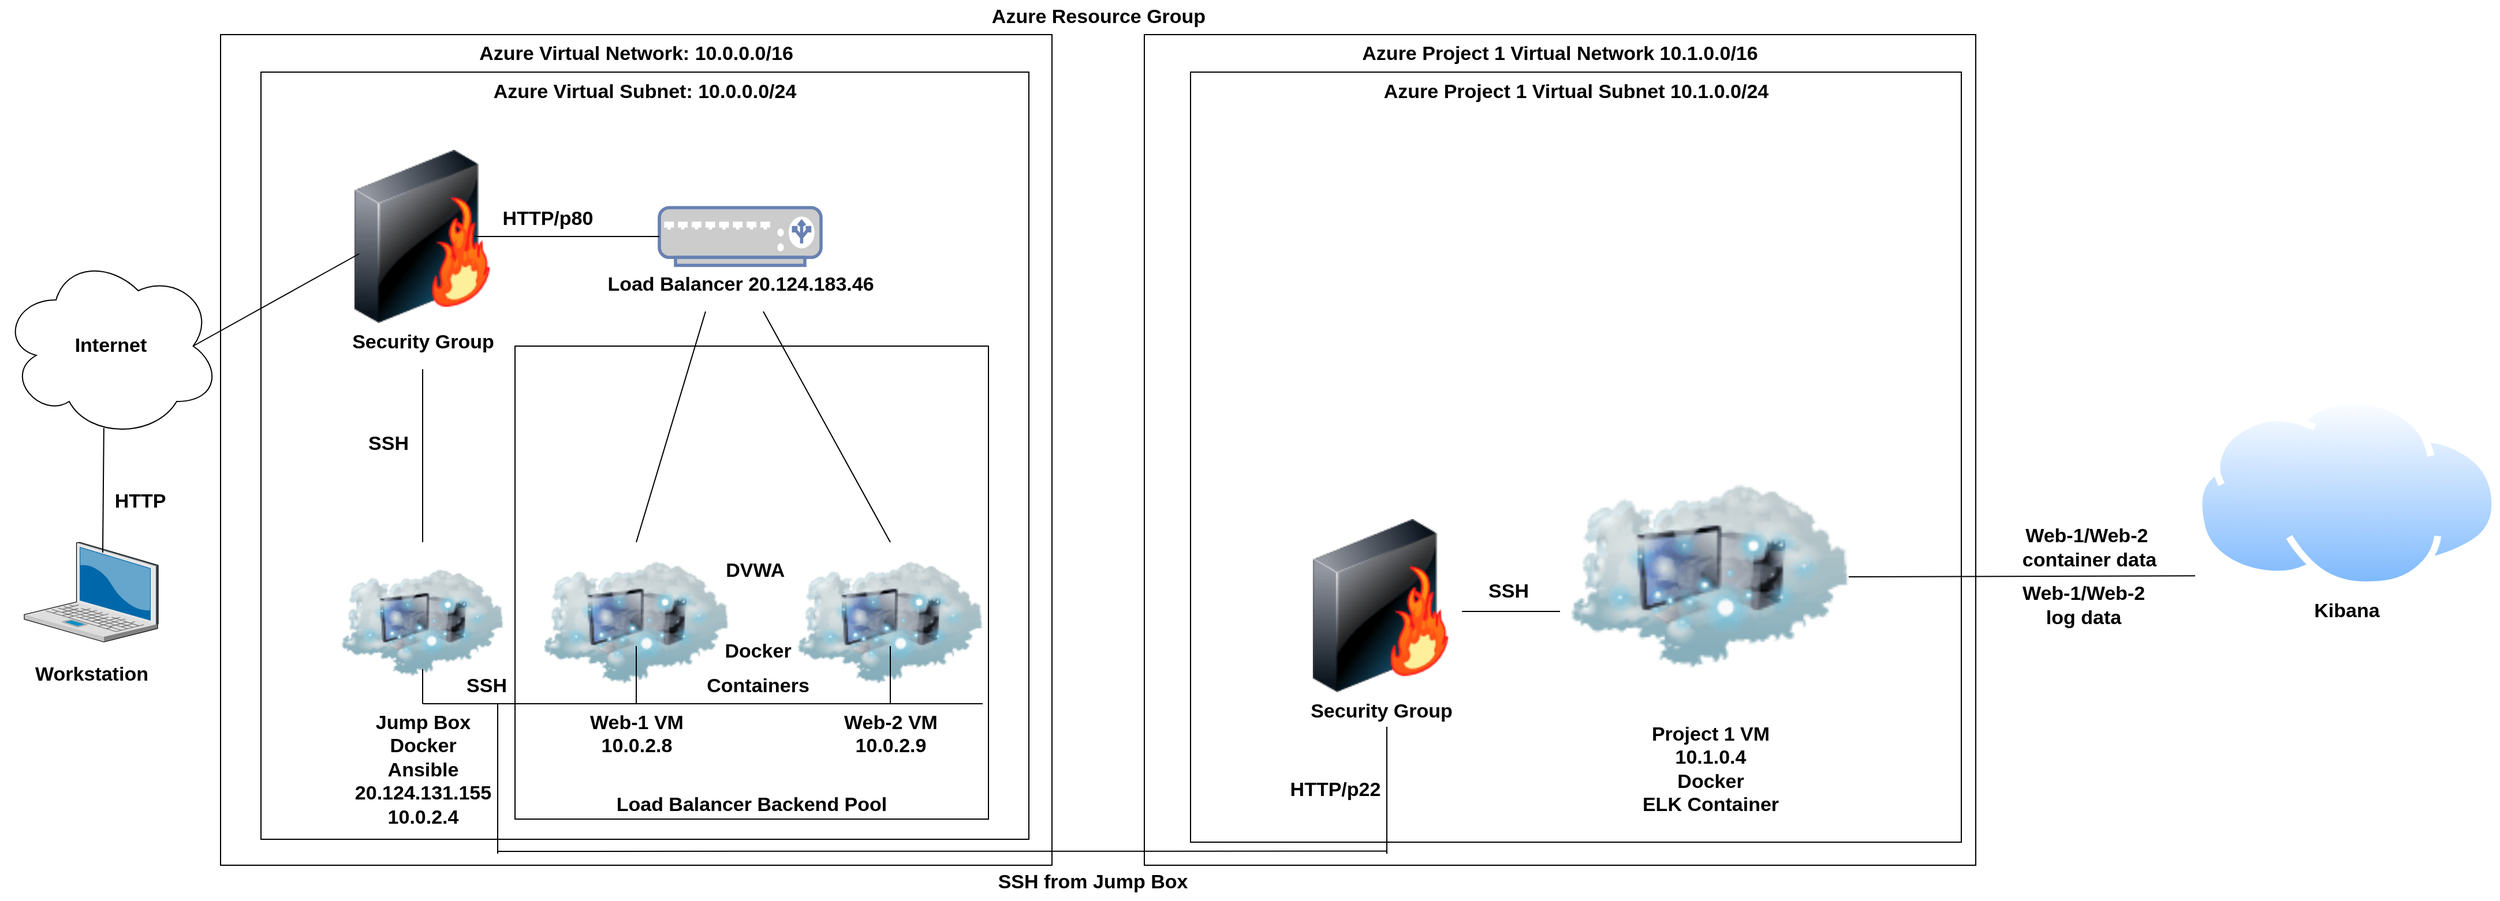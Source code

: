 <mxfile version="16.4.7" type="google"><diagram id="uGtV7cL21EwhAg4FLkrB" name="Page-1"><mxGraphModel dx="1422" dy="762" grid="1" gridSize="10" guides="1" tooltips="1" connect="1" arrows="1" fold="1" page="1" pageScale="1" pageWidth="850" pageHeight="1100" math="0" shadow="0"><root><mxCell id="0"/><mxCell id="1" parent="0"/><mxCell id="BBER4T7s18I5VJmNDOYU-1" value="&lt;font style=&quot;font-size: 17px&quot;&gt;Azure Virtual Network: 10.0.0.0/16&lt;br&gt;&lt;br&gt;&lt;/font&gt;" style="whiteSpace=wrap;html=1;aspect=fixed;fontStyle=1;labelPosition=center;verticalLabelPosition=middle;align=center;verticalAlign=top;" parent="1" vertex="1"><mxGeometry x="200" y="40" width="720" height="720" as="geometry"/></mxCell><mxCell id="BBER4T7s18I5VJmNDOYU-2" value="Azure Resource Group" style="text;html=1;align=center;verticalAlign=middle;resizable=0;points=[];autosize=1;strokeColor=none;fillColor=none;fontStyle=1;fontSize=17;" parent="1" vertex="1"><mxGeometry x="860" y="10" width="200" height="30" as="geometry"/></mxCell><mxCell id="BBER4T7s18I5VJmNDOYU-4" value="&lt;b&gt;Azure Virtual Subnet: 10.0.0.0/24&lt;/b&gt;" style="whiteSpace=wrap;html=1;aspect=fixed;labelBackgroundColor=#ffffff;fontSize=17;fontColor=none;verticalAlign=top;" parent="1" vertex="1"><mxGeometry x="235" y="72.5" width="665" height="665" as="geometry"/></mxCell><mxCell id="BBER4T7s18I5VJmNDOYU-5" value="" style="verticalLabelPosition=bottom;sketch=0;aspect=fixed;html=1;verticalAlign=top;strokeColor=none;align=center;outlineConnect=0;shape=mxgraph.citrix.laptop_2;labelBackgroundColor=#ffffff;fontSize=17;fontColor=none;" parent="1" vertex="1"><mxGeometry x="30" y="480" width="116" height="86.5" as="geometry"/></mxCell><mxCell id="BBER4T7s18I5VJmNDOYU-8" value="&lt;b&gt;Workstation&lt;/b&gt;" style="text;html=1;align=center;verticalAlign=middle;resizable=0;points=[];autosize=1;strokeColor=none;fillColor=none;fontSize=17;fontColor=none;" parent="1" vertex="1"><mxGeometry x="33" y="580" width="110" height="30" as="geometry"/></mxCell><mxCell id="BBER4T7s18I5VJmNDOYU-9" value="&lt;b&gt;Internet&lt;/b&gt;" style="ellipse;shape=cloud;whiteSpace=wrap;html=1;labelBackgroundColor=#ffffff;fontSize=17;fontColor=none;" parent="1" vertex="1"><mxGeometry x="10" y="230" width="190" height="160" as="geometry"/></mxCell><mxCell id="BBER4T7s18I5VJmNDOYU-11" value="&lt;font color=&quot;#000000&quot;&gt;&lt;b&gt;Load Balancer 20.124.183.46&lt;/b&gt;&lt;/font&gt;" style="fontColor=#0066CC;verticalAlign=top;verticalLabelPosition=bottom;labelPosition=center;align=center;html=1;outlineConnect=0;fillColor=#CCCCCC;strokeColor=#6881B3;gradientColor=none;gradientDirection=north;strokeWidth=2;shape=mxgraph.networks.load_balancer;labelBackgroundColor=#ffffff;fontSize=17;" parent="1" vertex="1"><mxGeometry x="580" y="190" width="140" height="50" as="geometry"/></mxCell><mxCell id="BBER4T7s18I5VJmNDOYU-12" value="&lt;b&gt;Security Group&lt;/b&gt;" style="image;html=1;image=img/lib/clip_art/networking/Firewall-page1_128x128.png;labelBackgroundColor=#ffffff;fontSize=17;fontColor=none;verticalAlign=top;" parent="1" vertex="1"><mxGeometry x="280" y="140" width="190" height="150" as="geometry"/></mxCell><mxCell id="BBER4T7s18I5VJmNDOYU-15" value="" style="endArrow=none;html=1;rounded=0;fontSize=17;fontColor=none;exitX=0.875;exitY=0.5;exitDx=0;exitDy=0;exitPerimeter=0;" parent="1" source="BBER4T7s18I5VJmNDOYU-9" edge="1"><mxGeometry width="50" height="50" relative="1" as="geometry"><mxPoint x="400" y="390" as="sourcePoint"/><mxPoint x="320" y="230" as="targetPoint"/></mxGeometry></mxCell><mxCell id="BBER4T7s18I5VJmNDOYU-16" value="" style="endArrow=none;html=1;rounded=0;fontSize=17;fontColor=none;entryX=0;entryY=0.5;entryDx=0;entryDy=0;entryPerimeter=0;" parent="1" target="BBER4T7s18I5VJmNDOYU-11" edge="1"><mxGeometry width="50" height="50" relative="1" as="geometry"><mxPoint x="420" y="215" as="sourcePoint"/><mxPoint x="450" y="340" as="targetPoint"/></mxGeometry></mxCell><mxCell id="BBER4T7s18I5VJmNDOYU-17" value="&lt;b&gt;HTTP/p80&lt;/b&gt;" style="edgeLabel;html=1;align=center;verticalAlign=middle;resizable=0;points=[];fontSize=17;fontColor=none;" parent="BBER4T7s18I5VJmNDOYU-16" vertex="1" connectable="0"><mxGeometry x="-0.509" y="1" relative="1" as="geometry"><mxPoint x="23" y="-14" as="offset"/></mxGeometry></mxCell><mxCell id="BBER4T7s18I5VJmNDOYU-18" value="&lt;b&gt;Jump Box&lt;br&gt;Docker&lt;br&gt;Ansible&lt;br&gt;20.124.131.155&lt;/b&gt;&lt;b&gt;&lt;br&gt;10.0.2.4&lt;/b&gt;" style="image;html=1;image=img/lib/clip_art/networking/Cloud_Computer_128x128.png;labelBackgroundColor=#ffffff;fontSize=17;fontColor=none;" parent="1" vertex="1"><mxGeometry x="305" y="480" width="140" height="140" as="geometry"/></mxCell><mxCell id="BBER4T7s18I5VJmNDOYU-22" value="SSH" style="text;html=1;align=center;verticalAlign=middle;resizable=0;points=[];autosize=1;strokeColor=none;fillColor=none;fontSize=17;fontColor=none;fontStyle=1" parent="1" vertex="1"><mxGeometry x="320" y="380" width="50" height="30" as="geometry"/></mxCell><mxCell id="BBER4T7s18I5VJmNDOYU-23" value="&lt;b&gt;Load Balancer Backend Pool&lt;/b&gt;" style="whiteSpace=wrap;html=1;aspect=fixed;labelBackgroundColor=#ffffff;fontSize=17;fontColor=none;verticalAlign=bottom;" parent="1" vertex="1"><mxGeometry x="455" y="310" width="410" height="410" as="geometry"/></mxCell><mxCell id="BBER4T7s18I5VJmNDOYU-24" value="&lt;b&gt;Web-1 VM&lt;br&gt;10.0.2.8&lt;/b&gt;" style="image;html=1;image=img/lib/clip_art/networking/Cloud_Computer_128x128.png;labelBackgroundColor=#ffffff;fontSize=17;fontColor=none;" parent="1" vertex="1"><mxGeometry x="480" y="480" width="160" height="140" as="geometry"/></mxCell><mxCell id="BBER4T7s18I5VJmNDOYU-25" value="&lt;b&gt;Web-2 VM&lt;br&gt;10.0.2.9&lt;/b&gt;" style="image;html=1;image=img/lib/clip_art/networking/Cloud_Computer_128x128.png;labelBackgroundColor=#ffffff;fontSize=17;fontColor=none;" parent="1" vertex="1"><mxGeometry x="700" y="480" width="160" height="140" as="geometry"/></mxCell><mxCell id="BBER4T7s18I5VJmNDOYU-38" value="" style="endArrow=none;html=1;rounded=0;fontSize=17;fontColor=none;fontStyle=1;exitX=0.5;exitY=0;exitDx=0;exitDy=0;" parent="1" source="BBER4T7s18I5VJmNDOYU-18" edge="1"><mxGeometry width="50" height="50" relative="1" as="geometry"><mxPoint x="304" y="460" as="sourcePoint"/><mxPoint x="375" y="330" as="targetPoint"/></mxGeometry></mxCell><mxCell id="BBER4T7s18I5VJmNDOYU-35" value="SSH" style="text;html=1;align=center;verticalAlign=middle;resizable=0;points=[];autosize=1;strokeColor=none;fillColor=none;fontSize=17;fontColor=none;fontStyle=1" parent="1" vertex="1"><mxGeometry x="405" y="590" width="50" height="30" as="geometry"/></mxCell><mxCell id="BBER4T7s18I5VJmNDOYU-40" value="" style="endArrow=none;html=1;rounded=0;fontSize=17;fontColor=none;exitX=0;exitY=1;exitDx=0;exitDy=0;entryX=1;entryY=1;entryDx=0;entryDy=0;startArrow=none;" parent="1" source="BBER4T7s18I5VJmNDOYU-45" target="BBER4T7s18I5VJmNDOYU-25" edge="1"><mxGeometry width="50" height="50" relative="1" as="geometry"><mxPoint x="400" y="470" as="sourcePoint"/><mxPoint x="450" y="420" as="targetPoint"/></mxGeometry></mxCell><mxCell id="BBER4T7s18I5VJmNDOYU-41" value="" style="endArrow=none;html=1;rounded=0;fontSize=17;fontColor=none;exitX=0.5;exitY=1;exitDx=0;exitDy=0;" parent="1" source="BBER4T7s18I5VJmNDOYU-24" edge="1"><mxGeometry width="50" height="50" relative="1" as="geometry"><mxPoint x="400" y="470" as="sourcePoint"/><mxPoint x="560" y="570" as="targetPoint"/></mxGeometry></mxCell><mxCell id="BBER4T7s18I5VJmNDOYU-43" value="" style="endArrow=none;html=1;rounded=0;fontSize=17;fontColor=none;" parent="1" target="BBER4T7s18I5VJmNDOYU-25" edge="1"><mxGeometry width="50" height="50" relative="1" as="geometry"><mxPoint x="780" y="620" as="sourcePoint"/><mxPoint x="750" y="580" as="targetPoint"/><Array as="points"><mxPoint x="780" y="570"/></Array></mxGeometry></mxCell><mxCell id="BBER4T7s18I5VJmNDOYU-44" value="DVWA&amp;nbsp;" style="text;html=1;align=center;verticalAlign=middle;resizable=0;points=[];autosize=1;strokeColor=none;fillColor=none;fontSize=17;fontColor=none;fontStyle=1" parent="1" vertex="1"><mxGeometry x="630" y="490" width="70" height="30" as="geometry"/></mxCell><mxCell id="BBER4T7s18I5VJmNDOYU-45" value="Containers" style="text;html=1;align=center;verticalAlign=middle;resizable=0;points=[];autosize=1;strokeColor=none;fillColor=none;fontSize=17;fontColor=none;fontStyle=1" parent="1" vertex="1"><mxGeometry x="615" y="590" width="100" height="30" as="geometry"/></mxCell><mxCell id="BBER4T7s18I5VJmNDOYU-46" value="" style="endArrow=none;html=1;rounded=0;fontSize=17;fontColor=none;entryX=1;entryY=1;entryDx=0;entryDy=0;exitX=0.5;exitY=1;exitDx=0;exitDy=0;" parent="1" source="BBER4T7s18I5VJmNDOYU-18" target="BBER4T7s18I5VJmNDOYU-45" edge="1"><mxGeometry width="50" height="50" relative="1" as="geometry"><mxPoint x="370" y="620" as="sourcePoint"/><mxPoint x="830" y="620" as="targetPoint"/></mxGeometry></mxCell><mxCell id="BBER4T7s18I5VJmNDOYU-47" value="" style="endArrow=none;html=1;rounded=0;fontSize=17;fontColor=none;entryX=0.5;entryY=0;entryDx=0;entryDy=0;" parent="1" target="BBER4T7s18I5VJmNDOYU-24" edge="1"><mxGeometry width="50" height="50" relative="1" as="geometry"><mxPoint x="620" y="280" as="sourcePoint"/><mxPoint x="450" y="420" as="targetPoint"/></mxGeometry></mxCell><mxCell id="BBER4T7s18I5VJmNDOYU-48" value="" style="endArrow=none;html=1;rounded=0;fontSize=17;fontColor=none;entryX=0.5;entryY=0;entryDx=0;entryDy=0;" parent="1" target="BBER4T7s18I5VJmNDOYU-25" edge="1"><mxGeometry width="50" height="50" relative="1" as="geometry"><mxPoint x="670" y="280" as="sourcePoint"/><mxPoint x="570" y="490" as="targetPoint"/></mxGeometry></mxCell><mxCell id="BBER4T7s18I5VJmNDOYU-49" value="" style="endArrow=none;html=1;rounded=0;fontSize=17;fontColor=none;exitX=0.5;exitY=1;exitDx=0;exitDy=0;" parent="1" source="BBER4T7s18I5VJmNDOYU-18" edge="1"><mxGeometry width="50" height="50" relative="1" as="geometry"><mxPoint x="400" y="470" as="sourcePoint"/><mxPoint x="375" y="590" as="targetPoint"/></mxGeometry></mxCell><mxCell id="BBER4T7s18I5VJmNDOYU-51" value="" style="endArrow=none;html=1;rounded=0;fontSize=17;fontColor=#000000;entryX=0.468;entryY=0.944;entryDx=0;entryDy=0;entryPerimeter=0;exitX=0.586;exitY=0.104;exitDx=0;exitDy=0;exitPerimeter=0;" parent="1" source="BBER4T7s18I5VJmNDOYU-5" target="BBER4T7s18I5VJmNDOYU-9" edge="1"><mxGeometry width="50" height="50" relative="1" as="geometry"><mxPoint x="100" y="470" as="sourcePoint"/><mxPoint x="105" y="380" as="targetPoint"/></mxGeometry></mxCell><mxCell id="BBER4T7s18I5VJmNDOYU-52" value="HTTP" style="text;html=1;align=center;verticalAlign=middle;resizable=0;points=[];autosize=1;strokeColor=none;fillColor=none;fontSize=17;fontColor=#000000;fontStyle=1" parent="1" vertex="1"><mxGeometry x="100" y="430" width="60" height="30" as="geometry"/></mxCell><mxCell id="BBER4T7s18I5VJmNDOYU-53" value="Docker" style="text;html=1;align=center;verticalAlign=middle;resizable=0;points=[];autosize=1;strokeColor=none;fillColor=none;fontSize=17;fontColor=#000000;fontStyle=1" parent="1" vertex="1"><mxGeometry x="630" y="560" width="70" height="30" as="geometry"/></mxCell><mxCell id="aBJVku3yxad56-WY-0Wy-2" value="Azure Project 1 Virtual Network 10.1.0.0/16" style="whiteSpace=wrap;html=1;aspect=fixed;fontSize=17;fontStyle=1;verticalAlign=top;" parent="1" vertex="1"><mxGeometry x="1000" y="40" width="720" height="720" as="geometry"/></mxCell><mxCell id="aBJVku3yxad56-WY-0Wy-3" value="" style="endArrow=none;html=1;rounded=0;fontSize=17;entryX=0.292;entryY=0.983;entryDx=0;entryDy=0;entryPerimeter=0;" parent="1" target="aBJVku3yxad56-WY-0Wy-2" edge="1"><mxGeometry width="50" height="50" relative="1" as="geometry"><mxPoint x="440" y="748" as="sourcePoint"/><mxPoint x="1000" y="740" as="targetPoint"/></mxGeometry></mxCell><mxCell id="aBJVku3yxad56-WY-0Wy-4" value="SSH from Jump Box&lt;br&gt;" style="text;html=1;align=center;verticalAlign=middle;resizable=0;points=[];autosize=1;strokeColor=none;fillColor=none;fontSize=17;fontStyle=1" parent="1" vertex="1"><mxGeometry x="865" y="760" width="180" height="30" as="geometry"/></mxCell><mxCell id="aBJVku3yxad56-WY-0Wy-5" value="Azure Project 1 Virtual Subnet 10.1.0.0/24" style="whiteSpace=wrap;html=1;aspect=fixed;fontSize=17;verticalAlign=top;fontStyle=1" parent="1" vertex="1"><mxGeometry x="1040" y="72.5" width="667.5" height="667.5" as="geometry"/></mxCell><mxCell id="aBJVku3yxad56-WY-0Wy-6" value="" style="endArrow=none;html=1;rounded=0;fontSize=17;" parent="1" edge="1"><mxGeometry width="50" height="50" relative="1" as="geometry"><mxPoint x="440" y="750" as="sourcePoint"/><mxPoint x="440" y="620" as="targetPoint"/></mxGeometry></mxCell><mxCell id="aBJVku3yxad56-WY-0Wy-7" value="&lt;b&gt;Project 1 VM&lt;br&gt;10.1.0.4&lt;br&gt;Docker&lt;br&gt;ELK Container&lt;/b&gt;" style="image;html=1;image=img/lib/clip_art/networking/Cloud_Computer_128x128.png;labelBackgroundColor=#ffffff;fontSize=17;fontColor=none;" parent="1" vertex="1"><mxGeometry x="1370" y="390" width="240" height="240" as="geometry"/></mxCell><mxCell id="aBJVku3yxad56-WY-0Wy-8" value="" style="endArrow=none;html=1;rounded=0;fontSize=17;" parent="1" edge="1"><mxGeometry width="50" height="50" relative="1" as="geometry"><mxPoint x="1210" y="750" as="sourcePoint"/><mxPoint x="1210" y="640" as="targetPoint"/></mxGeometry></mxCell><mxCell id="aBJVku3yxad56-WY-0Wy-9" value="&lt;b&gt;Security Group&lt;/b&gt;" style="image;html=1;image=img/lib/clip_art/networking/Firewall-page1_128x128.png;labelBackgroundColor=#ffffff;fontSize=17;fontColor=none;verticalAlign=top;" parent="1" vertex="1"><mxGeometry x="1110" y="460" width="190" height="150" as="geometry"/></mxCell><mxCell id="aBJVku3yxad56-WY-0Wy-10" value="" style="endArrow=none;html=1;rounded=0;fontSize=17;" parent="1" edge="1"><mxGeometry width="50" height="50" relative="1" as="geometry"><mxPoint x="1275" y="540" as="sourcePoint"/><mxPoint x="1360" y="540" as="targetPoint"/></mxGeometry></mxCell><mxCell id="aBJVku3yxad56-WY-0Wy-11" value="SSH" style="text;html=1;align=center;verticalAlign=middle;resizable=0;points=[];autosize=1;strokeColor=none;fillColor=none;fontSize=17;fontStyle=1" parent="1" vertex="1"><mxGeometry x="1290" y="508.25" width="50" height="30" as="geometry"/></mxCell><mxCell id="iTghazzWJsEWjI0fP3Fo-5" value="HTTP/p22" style="text;html=1;align=center;verticalAlign=middle;resizable=0;points=[];autosize=1;strokeColor=none;fillColor=none;fontSize=17;fontStyle=1" vertex="1" parent="1"><mxGeometry x="1120" y="680" width="90" height="30" as="geometry"/></mxCell><mxCell id="iTghazzWJsEWjI0fP3Fo-7" value="&lt;b&gt;Kibana&lt;/b&gt;" style="aspect=fixed;perimeter=ellipsePerimeter;html=1;align=center;shadow=0;dashed=0;spacingTop=3;image;image=img/lib/active_directory/internet_cloud.svg;fontSize=17;" vertex="1" parent="1"><mxGeometry x="1910" y="354.4" width="262.86" height="165.6" as="geometry"/></mxCell><mxCell id="iTghazzWJsEWjI0fP3Fo-8" value="" style="endArrow=none;html=1;rounded=0;fontSize=17;exitX=1;exitY=0.5;exitDx=0;exitDy=0;entryX=0;entryY=0.934;entryDx=0;entryDy=0;entryPerimeter=0;" edge="1" parent="1" source="aBJVku3yxad56-WY-0Wy-7" target="iTghazzWJsEWjI0fP3Fo-7"><mxGeometry width="50" height="50" relative="1" as="geometry"><mxPoint x="1470" y="450" as="sourcePoint"/><mxPoint x="1830" y="510" as="targetPoint"/></mxGeometry></mxCell><mxCell id="iTghazzWJsEWjI0fP3Fo-9" value="Web-1/Web-2&lt;br&gt;&amp;nbsp;log data&amp;nbsp;" style="text;html=1;align=center;verticalAlign=middle;resizable=0;points=[];autosize=1;strokeColor=none;fillColor=none;fontSize=17;fontStyle=1" vertex="1" parent="1"><mxGeometry x="1752.5" y="510" width="120" height="50" as="geometry"/></mxCell><mxCell id="iTghazzWJsEWjI0fP3Fo-10" value="&lt;b&gt;Web-1/Web-2&amp;nbsp;&lt;br&gt;container data&lt;/b&gt;" style="text;html=1;align=center;verticalAlign=middle;resizable=0;points=[];autosize=1;strokeColor=none;fillColor=none;fontSize=17;" vertex="1" parent="1"><mxGeometry x="1752.5" y="460" width="130" height="50" as="geometry"/></mxCell></root></mxGraphModel></diagram></mxfile>